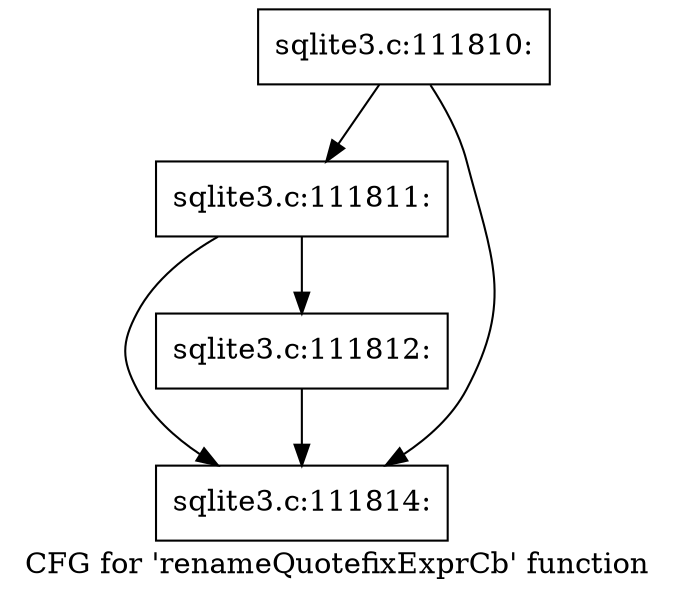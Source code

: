 digraph "CFG for 'renameQuotefixExprCb' function" {
	label="CFG for 'renameQuotefixExprCb' function";

	Node0x55c0fa6bd610 [shape=record,label="{sqlite3.c:111810:}"];
	Node0x55c0fa6bd610 -> Node0x55c0fa6bda50;
	Node0x55c0fa6bd610 -> Node0x55c0fa6bda00;
	Node0x55c0fa6bda50 [shape=record,label="{sqlite3.c:111811:}"];
	Node0x55c0fa6bda50 -> Node0x55c0fa6bd9b0;
	Node0x55c0fa6bda50 -> Node0x55c0fa6bda00;
	Node0x55c0fa6bd9b0 [shape=record,label="{sqlite3.c:111812:}"];
	Node0x55c0fa6bd9b0 -> Node0x55c0fa6bda00;
	Node0x55c0fa6bda00 [shape=record,label="{sqlite3.c:111814:}"];
}
